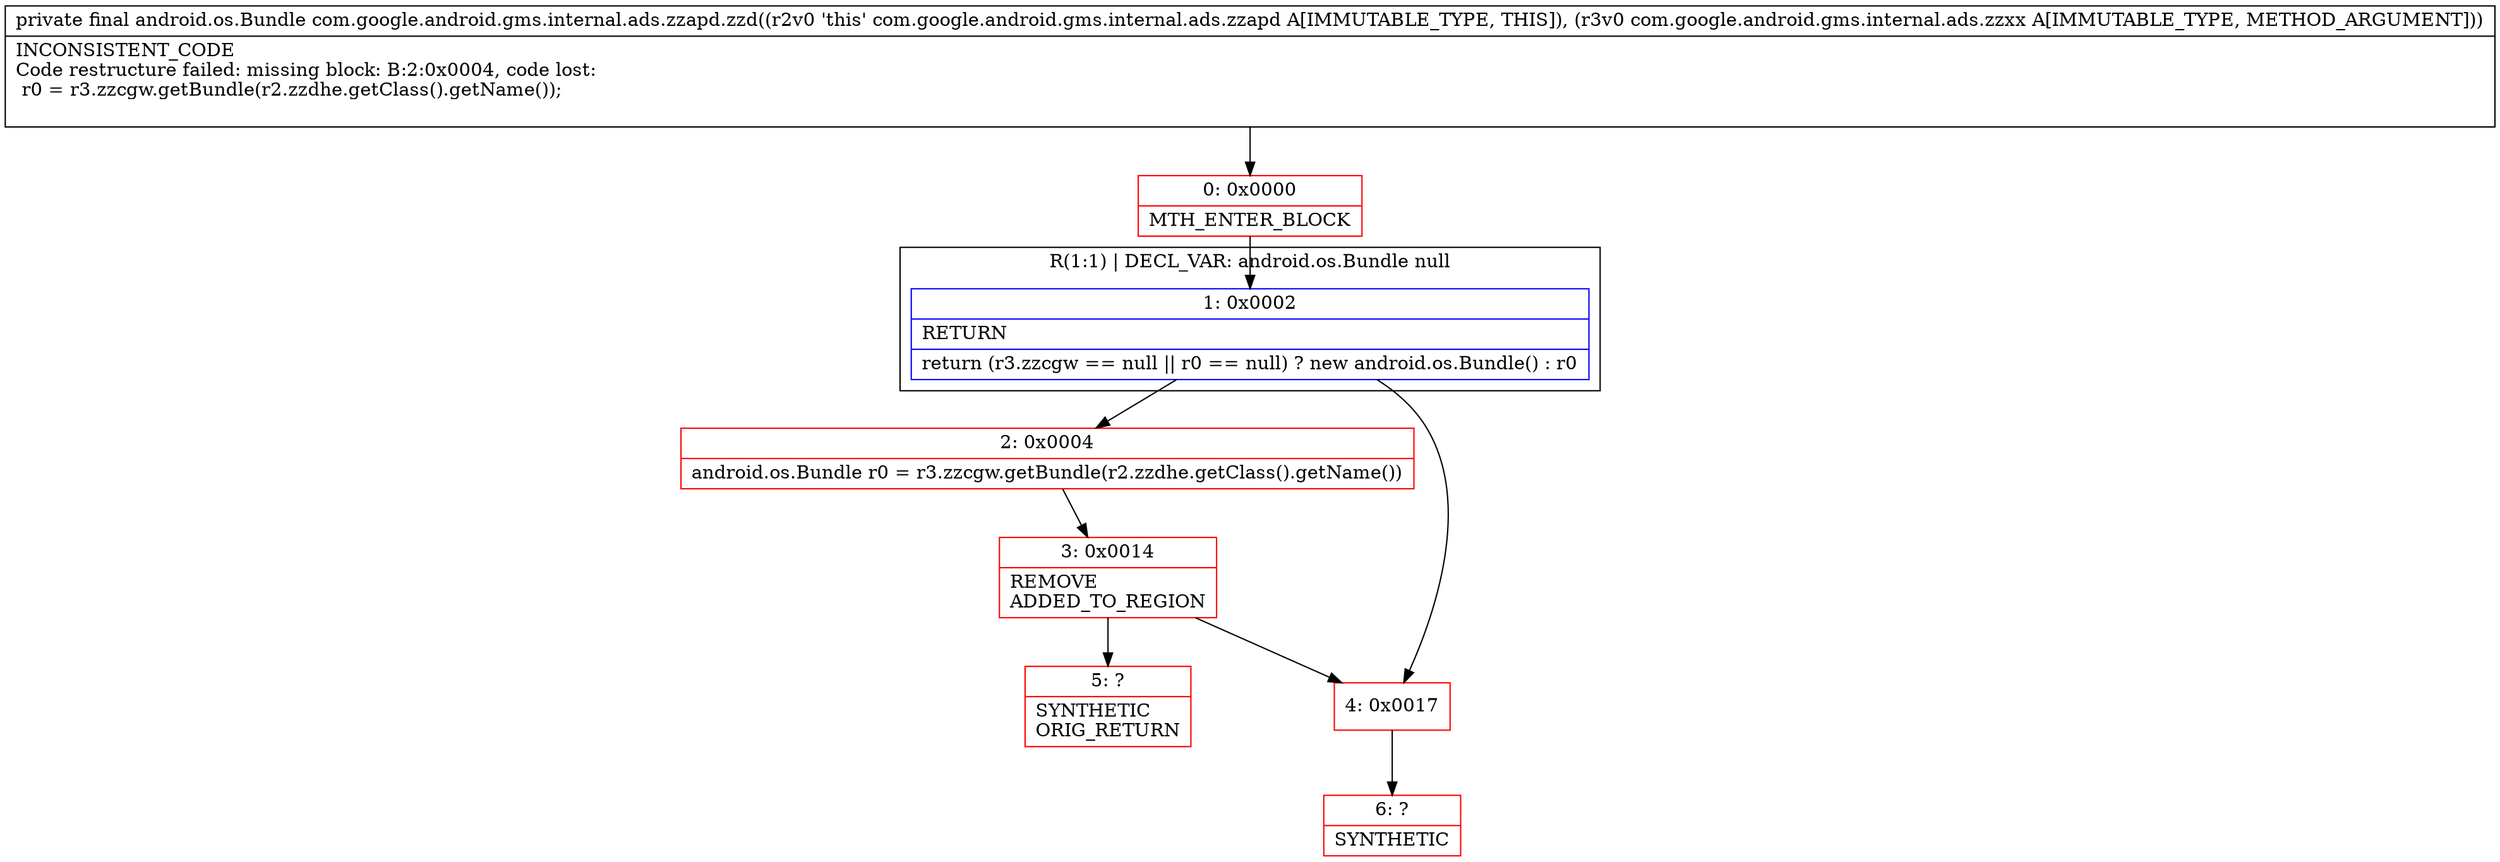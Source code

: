 digraph "CFG forcom.google.android.gms.internal.ads.zzapd.zzd(Lcom\/google\/android\/gms\/internal\/ads\/zzxx;)Landroid\/os\/Bundle;" {
subgraph cluster_Region_370173232 {
label = "R(1:1) | DECL_VAR: android.os.Bundle null\l";
node [shape=record,color=blue];
Node_1 [shape=record,label="{1\:\ 0x0002|RETURN\l|return (r3.zzcgw == null \|\| r0 == null) ? new android.os.Bundle() : r0\l}"];
}
Node_0 [shape=record,color=red,label="{0\:\ 0x0000|MTH_ENTER_BLOCK\l}"];
Node_2 [shape=record,color=red,label="{2\:\ 0x0004|android.os.Bundle r0 = r3.zzcgw.getBundle(r2.zzdhe.getClass().getName())\l}"];
Node_3 [shape=record,color=red,label="{3\:\ 0x0014|REMOVE\lADDED_TO_REGION\l}"];
Node_4 [shape=record,color=red,label="{4\:\ 0x0017}"];
Node_5 [shape=record,color=red,label="{5\:\ ?|SYNTHETIC\lORIG_RETURN\l}"];
Node_6 [shape=record,color=red,label="{6\:\ ?|SYNTHETIC\l}"];
MethodNode[shape=record,label="{private final android.os.Bundle com.google.android.gms.internal.ads.zzapd.zzd((r2v0 'this' com.google.android.gms.internal.ads.zzapd A[IMMUTABLE_TYPE, THIS]), (r3v0 com.google.android.gms.internal.ads.zzxx A[IMMUTABLE_TYPE, METHOD_ARGUMENT]))  | INCONSISTENT_CODE\lCode restructure failed: missing block: B:2:0x0004, code lost:\l    r0 = r3.zzcgw.getBundle(r2.zzdhe.getClass().getName());\l\l}"];
MethodNode -> Node_0;
Node_1 -> Node_2;
Node_1 -> Node_4;
Node_0 -> Node_1;
Node_2 -> Node_3;
Node_3 -> Node_4;
Node_3 -> Node_5;
Node_4 -> Node_6;
}

